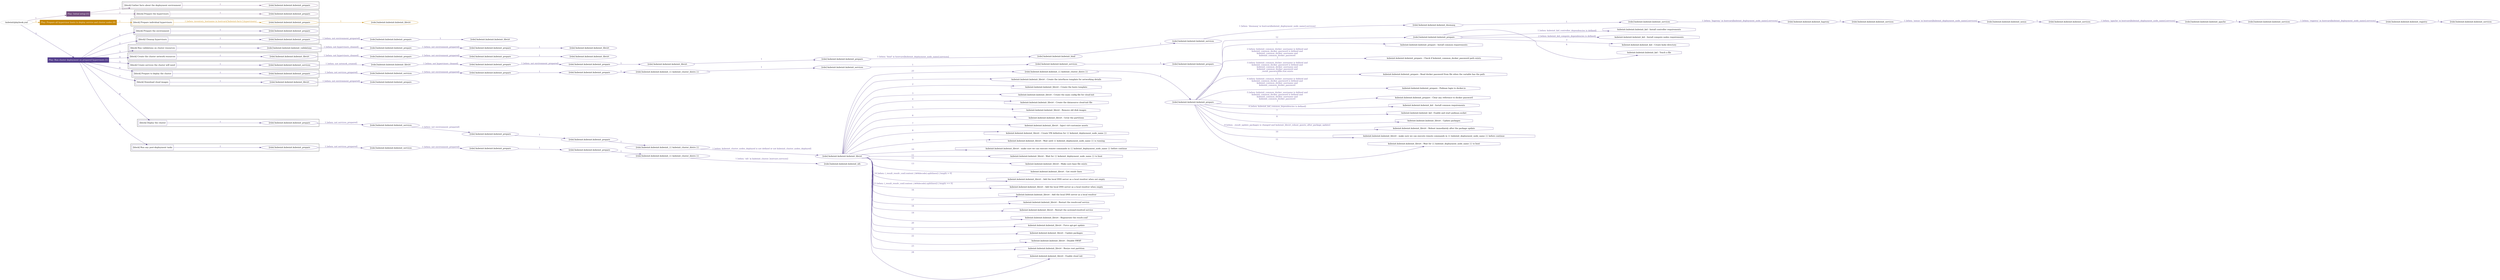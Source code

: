 digraph {
	graph [concentrate=true ordering=in rankdir=LR ratio=fill]
	edge [esep=5 sep=10]
	"kubeinit/playbook.yml" [id=root_node style=dotted]
	play_71cdfdc3 [label="Play: Initial setup (1)" color="#734e7e" fontcolor="#ffffff" id=play_71cdfdc3 shape=box style=filled tooltip=localhost]
	"kubeinit/playbook.yml" -> play_71cdfdc3 [label="1 " color="#734e7e" fontcolor="#734e7e" id=edge_f8f005c5 labeltooltip="1 " tooltip="1 "]
	subgraph "kubeinit.kubeinit.kubeinit_prepare" {
		role_d5f392bc [label="[role] kubeinit.kubeinit.kubeinit_prepare" color="#734e7e" id=role_d5f392bc tooltip="kubeinit.kubeinit.kubeinit_prepare"]
	}
	subgraph "kubeinit.kubeinit.kubeinit_prepare" {
		role_e64c94ac [label="[role] kubeinit.kubeinit.kubeinit_prepare" color="#734e7e" id=role_e64c94ac tooltip="kubeinit.kubeinit.kubeinit_prepare"]
	}
	subgraph "Play: Initial setup (1)" {
		play_71cdfdc3 -> block_9695915b [label=1 color="#734e7e" fontcolor="#734e7e" id=edge_93f8c0a6 labeltooltip=1 tooltip=1]
		subgraph cluster_block_9695915b {
			block_9695915b [label="[block] Gather facts about the deployment environment" color="#734e7e" id=block_9695915b labeltooltip="Gather facts about the deployment environment" shape=box tooltip="Gather facts about the deployment environment"]
			block_9695915b -> role_d5f392bc [label="1 " color="#734e7e" fontcolor="#734e7e" id=edge_75cf4a1c labeltooltip="1 " tooltip="1 "]
		}
		play_71cdfdc3 -> block_0c38592b [label=2 color="#734e7e" fontcolor="#734e7e" id=edge_eebbc243 labeltooltip=2 tooltip=2]
		subgraph cluster_block_0c38592b {
			block_0c38592b [label="[block] Prepare the hypervisors" color="#734e7e" id=block_0c38592b labeltooltip="Prepare the hypervisors" shape=box tooltip="Prepare the hypervisors"]
			block_0c38592b -> role_e64c94ac [label="1 " color="#734e7e" fontcolor="#734e7e" id=edge_05f955c6 labeltooltip="1 " tooltip="1 "]
		}
	}
	play_60f051b0 [label="Play: Prepare all hypervisor hosts to deploy service and cluster nodes (0)" color="#c68706" fontcolor="#ffffff" id=play_60f051b0 shape=box style=filled tooltip="Play: Prepare all hypervisor hosts to deploy service and cluster nodes (0)"]
	"kubeinit/playbook.yml" -> play_60f051b0 [label="2 " color="#c68706" fontcolor="#c68706" id=edge_5735ede7 labeltooltip="2 " tooltip="2 "]
	subgraph "kubeinit.kubeinit.kubeinit_libvirt" {
		role_37b212fc [label="[role] kubeinit.kubeinit.kubeinit_libvirt" color="#c68706" id=role_37b212fc tooltip="kubeinit.kubeinit.kubeinit_libvirt"]
	}
	subgraph "kubeinit.kubeinit.kubeinit_prepare" {
		role_757b58e3 [label="[role] kubeinit.kubeinit.kubeinit_prepare" color="#c68706" id=role_757b58e3 tooltip="kubeinit.kubeinit.kubeinit_prepare"]
		role_757b58e3 -> role_37b212fc [label="1 " color="#c68706" fontcolor="#c68706" id=edge_44aab2f8 labeltooltip="1 " tooltip="1 "]
	}
	subgraph "Play: Prepare all hypervisor hosts to deploy service and cluster nodes (0)" {
		play_60f051b0 -> block_63d1b8b0 [label=1 color="#c68706" fontcolor="#c68706" id=edge_b0f49f23 labeltooltip=1 tooltip=1]
		subgraph cluster_block_63d1b8b0 {
			block_63d1b8b0 [label="[block] Prepare individual hypervisors" color="#c68706" id=block_63d1b8b0 labeltooltip="Prepare individual hypervisors" shape=box tooltip="Prepare individual hypervisors"]
			block_63d1b8b0 -> role_757b58e3 [label="1 [when: inventory_hostname in hostvars['kubeinit-facts'].hypervisors]" color="#c68706" fontcolor="#c68706" id=edge_7565b34f labeltooltip="1 [when: inventory_hostname in hostvars['kubeinit-facts'].hypervisors]" tooltip="1 [when: inventory_hostname in hostvars['kubeinit-facts'].hypervisors]"]
		}
	}
	play_ba9e9118 [label="Play: Run cluster deployment on prepared hypervisors (1)" color="#543f8d" fontcolor="#ffffff" id=play_ba9e9118 shape=box style=filled tooltip=localhost]
	"kubeinit/playbook.yml" -> play_ba9e9118 [label="3 " color="#543f8d" fontcolor="#543f8d" id=edge_58ab6b1c labeltooltip="3 " tooltip="3 "]
	subgraph "kubeinit.kubeinit.kubeinit_prepare" {
		role_8592777b [label="[role] kubeinit.kubeinit.kubeinit_prepare" color="#543f8d" id=role_8592777b tooltip="kubeinit.kubeinit.kubeinit_prepare"]
	}
	subgraph "kubeinit.kubeinit.kubeinit_libvirt" {
		role_7bb964f3 [label="[role] kubeinit.kubeinit.kubeinit_libvirt" color="#543f8d" id=role_7bb964f3 tooltip="kubeinit.kubeinit.kubeinit_libvirt"]
	}
	subgraph "kubeinit.kubeinit.kubeinit_prepare" {
		role_c8f3aeec [label="[role] kubeinit.kubeinit.kubeinit_prepare" color="#543f8d" id=role_c8f3aeec tooltip="kubeinit.kubeinit.kubeinit_prepare"]
		role_c8f3aeec -> role_7bb964f3 [label="1 " color="#543f8d" fontcolor="#543f8d" id=edge_c248ec82 labeltooltip="1 " tooltip="1 "]
	}
	subgraph "kubeinit.kubeinit.kubeinit_prepare" {
		role_ab70136e [label="[role] kubeinit.kubeinit.kubeinit_prepare" color="#543f8d" id=role_ab70136e tooltip="kubeinit.kubeinit.kubeinit_prepare"]
		role_ab70136e -> role_c8f3aeec [label="1 [when: not environment_prepared]" color="#543f8d" fontcolor="#543f8d" id=edge_19f00333 labeltooltip="1 [when: not environment_prepared]" tooltip="1 [when: not environment_prepared]"]
	}
	subgraph "kubeinit.kubeinit.kubeinit_libvirt" {
		role_0cea0d63 [label="[role] kubeinit.kubeinit.kubeinit_libvirt" color="#543f8d" id=role_0cea0d63 tooltip="kubeinit.kubeinit.kubeinit_libvirt"]
	}
	subgraph "kubeinit.kubeinit.kubeinit_prepare" {
		role_c1a52052 [label="[role] kubeinit.kubeinit.kubeinit_prepare" color="#543f8d" id=role_c1a52052 tooltip="kubeinit.kubeinit.kubeinit_prepare"]
		role_c1a52052 -> role_0cea0d63 [label="1 " color="#543f8d" fontcolor="#543f8d" id=edge_35b9919c labeltooltip="1 " tooltip="1 "]
	}
	subgraph "kubeinit.kubeinit.kubeinit_prepare" {
		role_4b84975a [label="[role] kubeinit.kubeinit.kubeinit_prepare" color="#543f8d" id=role_4b84975a tooltip="kubeinit.kubeinit.kubeinit_prepare"]
		role_4b84975a -> role_c1a52052 [label="1 [when: not environment_prepared]" color="#543f8d" fontcolor="#543f8d" id=edge_d4e6dd6b labeltooltip="1 [when: not environment_prepared]" tooltip="1 [when: not environment_prepared]"]
	}
	subgraph "kubeinit.kubeinit.kubeinit_validations" {
		role_1bead2c5 [label="[role] kubeinit.kubeinit.kubeinit_validations" color="#543f8d" id=role_1bead2c5 tooltip="kubeinit.kubeinit.kubeinit_validations"]
		role_1bead2c5 -> role_4b84975a [label="1 [when: not hypervisors_cleaned]" color="#543f8d" fontcolor="#543f8d" id=edge_04cc8ecb labeltooltip="1 [when: not hypervisors_cleaned]" tooltip="1 [when: not hypervisors_cleaned]"]
	}
	subgraph "kubeinit.kubeinit.kubeinit_libvirt" {
		role_e63614a2 [label="[role] kubeinit.kubeinit.kubeinit_libvirt" color="#543f8d" id=role_e63614a2 tooltip="kubeinit.kubeinit.kubeinit_libvirt"]
	}
	subgraph "kubeinit.kubeinit.kubeinit_prepare" {
		role_a86f66bd [label="[role] kubeinit.kubeinit.kubeinit_prepare" color="#543f8d" id=role_a86f66bd tooltip="kubeinit.kubeinit.kubeinit_prepare"]
		role_a86f66bd -> role_e63614a2 [label="1 " color="#543f8d" fontcolor="#543f8d" id=edge_e569b091 labeltooltip="1 " tooltip="1 "]
	}
	subgraph "kubeinit.kubeinit.kubeinit_prepare" {
		role_f7df2f45 [label="[role] kubeinit.kubeinit.kubeinit_prepare" color="#543f8d" id=role_f7df2f45 tooltip="kubeinit.kubeinit.kubeinit_prepare"]
		role_f7df2f45 -> role_a86f66bd [label="1 [when: not environment_prepared]" color="#543f8d" fontcolor="#543f8d" id=edge_d33af90a labeltooltip="1 [when: not environment_prepared]" tooltip="1 [when: not environment_prepared]"]
	}
	subgraph "kubeinit.kubeinit.kubeinit_libvirt" {
		role_12af81a1 [label="[role] kubeinit.kubeinit.kubeinit_libvirt" color="#543f8d" id=role_12af81a1 tooltip="kubeinit.kubeinit.kubeinit_libvirt"]
		role_12af81a1 -> role_f7df2f45 [label="1 [when: not hypervisors_cleaned]" color="#543f8d" fontcolor="#543f8d" id=edge_3543a729 labeltooltip="1 [when: not hypervisors_cleaned]" tooltip="1 [when: not hypervisors_cleaned]"]
	}
	subgraph "kubeinit.kubeinit.kubeinit_services" {
		role_bc7eb871 [label="[role] kubeinit.kubeinit.kubeinit_services" color="#543f8d" id=role_bc7eb871 tooltip="kubeinit.kubeinit.kubeinit_services"]
	}
	subgraph "kubeinit.kubeinit.kubeinit_registry" {
		role_f14ba0a1 [label="[role] kubeinit.kubeinit.kubeinit_registry" color="#543f8d" id=role_f14ba0a1 tooltip="kubeinit.kubeinit.kubeinit_registry"]
		role_f14ba0a1 -> role_bc7eb871 [label="1 " color="#543f8d" fontcolor="#543f8d" id=edge_bac67c6c labeltooltip="1 " tooltip="1 "]
	}
	subgraph "kubeinit.kubeinit.kubeinit_services" {
		role_0228a6cf [label="[role] kubeinit.kubeinit.kubeinit_services" color="#543f8d" id=role_0228a6cf tooltip="kubeinit.kubeinit.kubeinit_services"]
		role_0228a6cf -> role_f14ba0a1 [label="1 [when: 'registry' in hostvars[kubeinit_deployment_node_name].services]" color="#543f8d" fontcolor="#543f8d" id=edge_f51b2526 labeltooltip="1 [when: 'registry' in hostvars[kubeinit_deployment_node_name].services]" tooltip="1 [when: 'registry' in hostvars[kubeinit_deployment_node_name].services]"]
	}
	subgraph "kubeinit.kubeinit.kubeinit_apache" {
		role_b3437324 [label="[role] kubeinit.kubeinit.kubeinit_apache" color="#543f8d" id=role_b3437324 tooltip="kubeinit.kubeinit.kubeinit_apache"]
		role_b3437324 -> role_0228a6cf [label="1 " color="#543f8d" fontcolor="#543f8d" id=edge_cb928ce0 labeltooltip="1 " tooltip="1 "]
	}
	subgraph "kubeinit.kubeinit.kubeinit_services" {
		role_865bd264 [label="[role] kubeinit.kubeinit.kubeinit_services" color="#543f8d" id=role_865bd264 tooltip="kubeinit.kubeinit.kubeinit_services"]
		role_865bd264 -> role_b3437324 [label="1 [when: 'apache' in hostvars[kubeinit_deployment_node_name].services]" color="#543f8d" fontcolor="#543f8d" id=edge_800a5637 labeltooltip="1 [when: 'apache' in hostvars[kubeinit_deployment_node_name].services]" tooltip="1 [when: 'apache' in hostvars[kubeinit_deployment_node_name].services]"]
	}
	subgraph "kubeinit.kubeinit.kubeinit_nexus" {
		role_7da228ed [label="[role] kubeinit.kubeinit.kubeinit_nexus" color="#543f8d" id=role_7da228ed tooltip="kubeinit.kubeinit.kubeinit_nexus"]
		role_7da228ed -> role_865bd264 [label="1 " color="#543f8d" fontcolor="#543f8d" id=edge_0fe20fe3 labeltooltip="1 " tooltip="1 "]
	}
	subgraph "kubeinit.kubeinit.kubeinit_services" {
		role_aa345935 [label="[role] kubeinit.kubeinit.kubeinit_services" color="#543f8d" id=role_aa345935 tooltip="kubeinit.kubeinit.kubeinit_services"]
		role_aa345935 -> role_7da228ed [label="1 [when: 'nexus' in hostvars[kubeinit_deployment_node_name].services]" color="#543f8d" fontcolor="#543f8d" id=edge_869b743a labeltooltip="1 [when: 'nexus' in hostvars[kubeinit_deployment_node_name].services]" tooltip="1 [when: 'nexus' in hostvars[kubeinit_deployment_node_name].services]"]
	}
	subgraph "kubeinit.kubeinit.kubeinit_haproxy" {
		role_a1eb4075 [label="[role] kubeinit.kubeinit.kubeinit_haproxy" color="#543f8d" id=role_a1eb4075 tooltip="kubeinit.kubeinit.kubeinit_haproxy"]
		role_a1eb4075 -> role_aa345935 [label="1 " color="#543f8d" fontcolor="#543f8d" id=edge_0c74d594 labeltooltip="1 " tooltip="1 "]
	}
	subgraph "kubeinit.kubeinit.kubeinit_services" {
		role_55fa6e0d [label="[role] kubeinit.kubeinit.kubeinit_services" color="#543f8d" id=role_55fa6e0d tooltip="kubeinit.kubeinit.kubeinit_services"]
		role_55fa6e0d -> role_a1eb4075 [label="1 [when: 'haproxy' in hostvars[kubeinit_deployment_node_name].services]" color="#543f8d" fontcolor="#543f8d" id=edge_8a213c18 labeltooltip="1 [when: 'haproxy' in hostvars[kubeinit_deployment_node_name].services]" tooltip="1 [when: 'haproxy' in hostvars[kubeinit_deployment_node_name].services]"]
	}
	subgraph "kubeinit.kubeinit.kubeinit_dnsmasq" {
		role_067e0996 [label="[role] kubeinit.kubeinit.kubeinit_dnsmasq" color="#543f8d" id=role_067e0996 tooltip="kubeinit.kubeinit.kubeinit_dnsmasq"]
		role_067e0996 -> role_55fa6e0d [label="1 " color="#543f8d" fontcolor="#543f8d" id=edge_dd5de9f3 labeltooltip="1 " tooltip="1 "]
	}
	subgraph "kubeinit.kubeinit.kubeinit_services" {
		role_68fa33e6 [label="[role] kubeinit.kubeinit.kubeinit_services" color="#543f8d" id=role_68fa33e6 tooltip="kubeinit.kubeinit.kubeinit_services"]
		role_68fa33e6 -> role_067e0996 [label="1 [when: 'dnsmasq' in hostvars[kubeinit_deployment_node_name].services]" color="#543f8d" fontcolor="#543f8d" id=edge_25bd16be labeltooltip="1 [when: 'dnsmasq' in hostvars[kubeinit_deployment_node_name].services]" tooltip="1 [when: 'dnsmasq' in hostvars[kubeinit_deployment_node_name].services]"]
	}
	subgraph "kubeinit.kubeinit.kubeinit_bind" {
		role_0b7a59e9 [label="[role] kubeinit.kubeinit.kubeinit_bind" color="#543f8d" id=role_0b7a59e9 tooltip="kubeinit.kubeinit.kubeinit_bind"]
		role_0b7a59e9 -> role_68fa33e6 [label="1 " color="#543f8d" fontcolor="#543f8d" id=edge_411c3d4f labeltooltip="1 " tooltip="1 "]
	}
	subgraph "kubeinit.kubeinit.kubeinit_prepare" {
		role_404ed049 [label="[role] kubeinit.kubeinit.kubeinit_prepare" color="#543f8d" id=role_404ed049 tooltip="kubeinit.kubeinit.kubeinit_prepare"]
		role_404ed049 -> role_0b7a59e9 [label="1 [when: 'bind' in hostvars[kubeinit_deployment_node_name].services]" color="#543f8d" fontcolor="#543f8d" id=edge_09f90b14 labeltooltip="1 [when: 'bind' in hostvars[kubeinit_deployment_node_name].services]" tooltip="1 [when: 'bind' in hostvars[kubeinit_deployment_node_name].services]"]
	}
	subgraph "kubeinit.kubeinit.kubeinit_libvirt" {
		role_069a0a08 [label="[role] kubeinit.kubeinit.kubeinit_libvirt" color="#543f8d" id=role_069a0a08 tooltip="kubeinit.kubeinit.kubeinit_libvirt"]
		role_069a0a08 -> role_404ed049 [label="1 " color="#543f8d" fontcolor="#543f8d" id=edge_f59dc3ce labeltooltip="1 " tooltip="1 "]
	}
	subgraph "kubeinit.kubeinit.kubeinit_prepare" {
		role_34f173c9 [label="[role] kubeinit.kubeinit.kubeinit_prepare" color="#543f8d" id=role_34f173c9 tooltip="kubeinit.kubeinit.kubeinit_prepare"]
		role_34f173c9 -> role_069a0a08 [label="1 " color="#543f8d" fontcolor="#543f8d" id=edge_d5ee330c labeltooltip="1 " tooltip="1 "]
	}
	subgraph "kubeinit.kubeinit.kubeinit_prepare" {
		role_965705b9 [label="[role] kubeinit.kubeinit.kubeinit_prepare" color="#543f8d" id=role_965705b9 tooltip="kubeinit.kubeinit.kubeinit_prepare"]
		role_965705b9 -> role_34f173c9 [label="1 [when: not environment_prepared]" color="#543f8d" fontcolor="#543f8d" id=edge_9e44ca0e labeltooltip="1 [when: not environment_prepared]" tooltip="1 [when: not environment_prepared]"]
	}
	subgraph "kubeinit.kubeinit.kubeinit_libvirt" {
		role_c2007562 [label="[role] kubeinit.kubeinit.kubeinit_libvirt" color="#543f8d" id=role_c2007562 tooltip="kubeinit.kubeinit.kubeinit_libvirt"]
		role_c2007562 -> role_965705b9 [label="1 [when: not hypervisors_cleaned]" color="#543f8d" fontcolor="#543f8d" id=edge_992740de labeltooltip="1 [when: not hypervisors_cleaned]" tooltip="1 [when: not hypervisors_cleaned]"]
	}
	subgraph "kubeinit.kubeinit.kubeinit_services" {
		role_eb63d2c0 [label="[role] kubeinit.kubeinit.kubeinit_services" color="#543f8d" id=role_eb63d2c0 tooltip="kubeinit.kubeinit.kubeinit_services"]
		role_eb63d2c0 -> role_c2007562 [label="1 [when: not network_created]" color="#543f8d" fontcolor="#543f8d" id=edge_6a2c3a99 labeltooltip="1 [when: not network_created]" tooltip="1 [when: not network_created]"]
	}
	subgraph "kubeinit.kubeinit.kubeinit_prepare" {
		role_bf739767 [label="[role] kubeinit.kubeinit.kubeinit_prepare" color="#543f8d" id=role_bf739767 tooltip="kubeinit.kubeinit.kubeinit_prepare"]
	}
	subgraph "kubeinit.kubeinit.kubeinit_services" {
		role_da828135 [label="[role] kubeinit.kubeinit.kubeinit_services" color="#543f8d" id=role_da828135 tooltip="kubeinit.kubeinit.kubeinit_services"]
		role_da828135 -> role_bf739767 [label="1 " color="#543f8d" fontcolor="#543f8d" id=edge_d0dd4df2 labeltooltip="1 " tooltip="1 "]
	}
	subgraph "kubeinit.kubeinit.kubeinit_services" {
		role_3718eaec [label="[role] kubeinit.kubeinit.kubeinit_services" color="#543f8d" id=role_3718eaec tooltip="kubeinit.kubeinit.kubeinit_services"]
		role_3718eaec -> role_da828135 [label="1 " color="#543f8d" fontcolor="#543f8d" id=edge_058c4ab1 labeltooltip="1 " tooltip="1 "]
	}
	subgraph "kubeinit.kubeinit.kubeinit_{{ kubeinit_cluster_distro }}" {
		role_19539197 [label="[role] kubeinit.kubeinit.kubeinit_{{ kubeinit_cluster_distro }}" color="#543f8d" id=role_19539197 tooltip="kubeinit.kubeinit.kubeinit_{{ kubeinit_cluster_distro }}"]
		role_19539197 -> role_3718eaec [label="1 " color="#543f8d" fontcolor="#543f8d" id=edge_5a431987 labeltooltip="1 " tooltip="1 "]
	}
	subgraph "kubeinit.kubeinit.kubeinit_prepare" {
		role_cebd3f4e [label="[role] kubeinit.kubeinit.kubeinit_prepare" color="#543f8d" id=role_cebd3f4e tooltip="kubeinit.kubeinit.kubeinit_prepare"]
		role_cebd3f4e -> role_19539197 [label="1 " color="#543f8d" fontcolor="#543f8d" id=edge_d59d6a53 labeltooltip="1 " tooltip="1 "]
	}
	subgraph "kubeinit.kubeinit.kubeinit_prepare" {
		role_6e8f194f [label="[role] kubeinit.kubeinit.kubeinit_prepare" color="#543f8d" id=role_6e8f194f tooltip="kubeinit.kubeinit.kubeinit_prepare"]
		role_6e8f194f -> role_cebd3f4e [label="1 " color="#543f8d" fontcolor="#543f8d" id=edge_d504fccb labeltooltip="1 " tooltip="1 "]
	}
	subgraph "kubeinit.kubeinit.kubeinit_services" {
		role_7517c6d7 [label="[role] kubeinit.kubeinit.kubeinit_services" color="#543f8d" id=role_7517c6d7 tooltip="kubeinit.kubeinit.kubeinit_services"]
		role_7517c6d7 -> role_6e8f194f [label="1 [when: not environment_prepared]" color="#543f8d" fontcolor="#543f8d" id=edge_71417524 labeltooltip="1 [when: not environment_prepared]" tooltip="1 [when: not environment_prepared]"]
	}
	subgraph "kubeinit.kubeinit.kubeinit_prepare" {
		role_25ad5f8e [label="[role] kubeinit.kubeinit.kubeinit_prepare" color="#543f8d" id=role_25ad5f8e tooltip="kubeinit.kubeinit.kubeinit_prepare"]
		role_25ad5f8e -> role_7517c6d7 [label="1 [when: not services_prepared]" color="#543f8d" fontcolor="#543f8d" id=edge_20d9f854 labeltooltip="1 [when: not services_prepared]" tooltip="1 [when: not services_prepared]"]
	}
	subgraph "kubeinit.kubeinit.kubeinit_prepare" {
		role_6acba035 [label="[role] kubeinit.kubeinit.kubeinit_prepare" color="#543f8d" id=role_6acba035 tooltip="kubeinit.kubeinit.kubeinit_prepare"]
	}
	subgraph "kubeinit.kubeinit.kubeinit_libvirt" {
		role_f0175d9e [label="[role] kubeinit.kubeinit.kubeinit_libvirt" color="#543f8d" id=role_f0175d9e tooltip="kubeinit.kubeinit.kubeinit_libvirt"]
		role_f0175d9e -> role_6acba035 [label="1 [when: not environment_prepared]" color="#543f8d" fontcolor="#543f8d" id=edge_556f32fc labeltooltip="1 [when: not environment_prepared]" tooltip="1 [when: not environment_prepared]"]
	}
	subgraph "kubeinit.kubeinit.kubeinit_prepare" {
		role_deef16f6 [label="[role] kubeinit.kubeinit.kubeinit_prepare" color="#543f8d" id=role_deef16f6 tooltip="kubeinit.kubeinit.kubeinit_prepare"]
		task_40e02718 [label="kubeinit.kubeinit.kubeinit_kid : Install controller requirements" color="#543f8d" id=task_40e02718 shape=octagon tooltip="kubeinit.kubeinit.kubeinit_kid : Install controller requirements"]
		role_deef16f6 -> task_40e02718 [label="1 [when: kubeinit_kid_controller_dependencies is defined]" color="#543f8d" fontcolor="#543f8d" id=edge_e06d5a7d labeltooltip="1 [when: kubeinit_kid_controller_dependencies is defined]" tooltip="1 [when: kubeinit_kid_controller_dependencies is defined]"]
		task_c94675f6 [label="kubeinit.kubeinit.kubeinit_kid : Install compute nodes requirements" color="#543f8d" id=task_c94675f6 shape=octagon tooltip="kubeinit.kubeinit.kubeinit_kid : Install compute nodes requirements"]
		role_deef16f6 -> task_c94675f6 [label="2 [when: kubeinit_kid_compute_dependencies is defined]" color="#543f8d" fontcolor="#543f8d" id=edge_96cdbbad labeltooltip="2 [when: kubeinit_kid_compute_dependencies is defined]" tooltip="2 [when: kubeinit_kid_compute_dependencies is defined]"]
		task_36f0b038 [label="kubeinit.kubeinit.kubeinit_kid : Create kube directory" color="#543f8d" id=task_36f0b038 shape=octagon tooltip="kubeinit.kubeinit.kubeinit_kid : Create kube directory"]
		role_deef16f6 -> task_36f0b038 [label="3 " color="#543f8d" fontcolor="#543f8d" id=edge_654b9a02 labeltooltip="3 " tooltip="3 "]
		task_db0a8e5f [label="kubeinit.kubeinit.kubeinit_kid : Touch a file" color="#543f8d" id=task_db0a8e5f shape=octagon tooltip="kubeinit.kubeinit.kubeinit_kid : Touch a file"]
		role_deef16f6 -> task_db0a8e5f [label="4 " color="#543f8d" fontcolor="#543f8d" id=edge_67e2da3f labeltooltip="4 " tooltip="4 "]
	}
	subgraph "kubeinit.kubeinit.kubeinit_prepare" {
		role_6e2743ea [label="[role] kubeinit.kubeinit.kubeinit_prepare" color="#543f8d" id=role_6e2743ea tooltip="kubeinit.kubeinit.kubeinit_prepare"]
		task_c3e7958a [label="kubeinit.kubeinit.kubeinit_prepare : Install common requirements" color="#543f8d" id=task_c3e7958a shape=octagon tooltip="kubeinit.kubeinit.kubeinit_prepare : Install common requirements"]
		role_6e2743ea -> task_c3e7958a [label="1 " color="#543f8d" fontcolor="#543f8d" id=edge_2241bf60 labeltooltip="1 " tooltip="1 "]
		task_534899aa [label="kubeinit.kubeinit.kubeinit_prepare : Check if kubeinit_common_docker_password path exists" color="#543f8d" id=task_534899aa shape=octagon tooltip="kubeinit.kubeinit.kubeinit_prepare : Check if kubeinit_common_docker_password path exists"]
		role_6e2743ea -> task_534899aa [label="2 [when: kubeinit_common_docker_username is defined and
kubeinit_common_docker_password is defined and
kubeinit_common_docker_username and
kubeinit_common_docker_password
]" color="#543f8d" fontcolor="#543f8d" id=edge_5faba735 labeltooltip="2 [when: kubeinit_common_docker_username is defined and
kubeinit_common_docker_password is defined and
kubeinit_common_docker_username and
kubeinit_common_docker_password
]" tooltip="2 [when: kubeinit_common_docker_username is defined and
kubeinit_common_docker_password is defined and
kubeinit_common_docker_username and
kubeinit_common_docker_password
]"]
		task_fe546363 [label="kubeinit.kubeinit.kubeinit_prepare : Read docker password from file when the variable has the path" color="#543f8d" id=task_fe546363 shape=octagon tooltip="kubeinit.kubeinit.kubeinit_prepare : Read docker password from file when the variable has the path"]
		role_6e2743ea -> task_fe546363 [label="3 [when: kubeinit_common_docker_username is defined and
kubeinit_common_docker_password is defined and
kubeinit_common_docker_username and
kubeinit_common_docker_password and
_result_passwordfile.stat.exists
]" color="#543f8d" fontcolor="#543f8d" id=edge_918a5c7b labeltooltip="3 [when: kubeinit_common_docker_username is defined and
kubeinit_common_docker_password is defined and
kubeinit_common_docker_username and
kubeinit_common_docker_password and
_result_passwordfile.stat.exists
]" tooltip="3 [when: kubeinit_common_docker_username is defined and
kubeinit_common_docker_password is defined and
kubeinit_common_docker_username and
kubeinit_common_docker_password and
_result_passwordfile.stat.exists
]"]
		task_c46a79fd [label="kubeinit.kubeinit.kubeinit_prepare : Podman login to docker.io" color="#543f8d" id=task_c46a79fd shape=octagon tooltip="kubeinit.kubeinit.kubeinit_prepare : Podman login to docker.io"]
		role_6e2743ea -> task_c46a79fd [label="4 [when: kubeinit_common_docker_username is defined and
kubeinit_common_docker_password is defined and
kubeinit_common_docker_username and
kubeinit_common_docker_password
]" color="#543f8d" fontcolor="#543f8d" id=edge_46dc1667 labeltooltip="4 [when: kubeinit_common_docker_username is defined and
kubeinit_common_docker_password is defined and
kubeinit_common_docker_username and
kubeinit_common_docker_password
]" tooltip="4 [when: kubeinit_common_docker_username is defined and
kubeinit_common_docker_password is defined and
kubeinit_common_docker_username and
kubeinit_common_docker_password
]"]
		task_dedb4ff2 [label="kubeinit.kubeinit.kubeinit_prepare : Clear any reference to docker password" color="#543f8d" id=task_dedb4ff2 shape=octagon tooltip="kubeinit.kubeinit.kubeinit_prepare : Clear any reference to docker password"]
		role_6e2743ea -> task_dedb4ff2 [label="5 [when: kubeinit_common_docker_username is defined and
kubeinit_common_docker_password is defined and
kubeinit_common_docker_username and
kubeinit_common_docker_password
]" color="#543f8d" fontcolor="#543f8d" id=edge_2679c27b labeltooltip="5 [when: kubeinit_common_docker_username is defined and
kubeinit_common_docker_password is defined and
kubeinit_common_docker_username and
kubeinit_common_docker_password
]" tooltip="5 [when: kubeinit_common_docker_username is defined and
kubeinit_common_docker_password is defined and
kubeinit_common_docker_username and
kubeinit_common_docker_password
]"]
		task_16634f64 [label="kubeinit.kubeinit.kubeinit_kid : Install common requirements" color="#543f8d" id=task_16634f64 shape=octagon tooltip="kubeinit.kubeinit.kubeinit_kid : Install common requirements"]
		role_6e2743ea -> task_16634f64 [label="6 [when: kubeinit_kid_common_dependencies is defined]" color="#543f8d" fontcolor="#543f8d" id=edge_e8bb4b42 labeltooltip="6 [when: kubeinit_kid_common_dependencies is defined]" tooltip="6 [when: kubeinit_kid_common_dependencies is defined]"]
		task_49bdd30b [label="kubeinit.kubeinit.kubeinit_kid : Enable and start podman.socket" color="#543f8d" id=task_49bdd30b shape=octagon tooltip="kubeinit.kubeinit.kubeinit_kid : Enable and start podman.socket"]
		role_6e2743ea -> task_49bdd30b [label="7 " color="#543f8d" fontcolor="#543f8d" id=edge_8df5f237 labeltooltip="7 " tooltip="7 "]
		task_9587f9b2 [label="kubeinit.kubeinit.kubeinit_libvirt : Update packages" color="#543f8d" id=task_9587f9b2 shape=octagon tooltip="kubeinit.kubeinit.kubeinit_libvirt : Update packages"]
		role_6e2743ea -> task_9587f9b2 [label="8 " color="#543f8d" fontcolor="#543f8d" id=edge_ee75e93d labeltooltip="8 " tooltip="8 "]
		task_ee7c5d43 [label="kubeinit.kubeinit.kubeinit_libvirt : Reboot immediately after the package update" color="#543f8d" id=task_ee7c5d43 shape=octagon tooltip="kubeinit.kubeinit.kubeinit_libvirt : Reboot immediately after the package update"]
		role_6e2743ea -> task_ee7c5d43 [label="9 [when: _result_update_packages is changed and kubeinit_libvirt_reboot_guests_after_package_update]" color="#543f8d" fontcolor="#543f8d" id=edge_4a6a3476 labeltooltip="9 [when: _result_update_packages is changed and kubeinit_libvirt_reboot_guests_after_package_update]" tooltip="9 [when: _result_update_packages is changed and kubeinit_libvirt_reboot_guests_after_package_update]"]
		task_d61baf1b [label="kubeinit.kubeinit.kubeinit_libvirt : make sure we can execute remote commands in {{ kubeinit_deployment_node_name }} before continue" color="#543f8d" id=task_d61baf1b shape=octagon tooltip="kubeinit.kubeinit.kubeinit_libvirt : make sure we can execute remote commands in {{ kubeinit_deployment_node_name }} before continue"]
		role_6e2743ea -> task_d61baf1b [label="10 " color="#543f8d" fontcolor="#543f8d" id=edge_b0ee22b4 labeltooltip="10 " tooltip="10 "]
		task_07b12484 [label="kubeinit.kubeinit.kubeinit_libvirt : Wait for {{ kubeinit_deployment_node_name }} to boot" color="#543f8d" id=task_07b12484 shape=octagon tooltip="kubeinit.kubeinit.kubeinit_libvirt : Wait for {{ kubeinit_deployment_node_name }} to boot"]
		role_6e2743ea -> task_07b12484 [label="11 " color="#543f8d" fontcolor="#543f8d" id=edge_599f7705 labeltooltip="11 " tooltip="11 "]
		role_6e2743ea -> role_deef16f6 [label="12 " color="#543f8d" fontcolor="#543f8d" id=edge_4209b198 labeltooltip="12 " tooltip="12 "]
	}
	subgraph "kubeinit.kubeinit.kubeinit_{{ kubeinit_cluster_distro }}" {
		role_f2ca9224 [label="[role] kubeinit.kubeinit.kubeinit_{{ kubeinit_cluster_distro }}" color="#543f8d" id=role_f2ca9224 tooltip="kubeinit.kubeinit.kubeinit_{{ kubeinit_cluster_distro }}"]
		role_f2ca9224 -> role_6e2743ea [label="1 " color="#543f8d" fontcolor="#543f8d" id=edge_e50f3fec labeltooltip="1 " tooltip="1 "]
	}
	subgraph "kubeinit.kubeinit.kubeinit_libvirt" {
		role_fa656f68 [label="[role] kubeinit.kubeinit.kubeinit_libvirt" color="#543f8d" id=role_fa656f68 tooltip="kubeinit.kubeinit.kubeinit_libvirt"]
		task_131e8037 [label="kubeinit.kubeinit.kubeinit_libvirt : Create the interfaces template for networking details" color="#543f8d" id=task_131e8037 shape=octagon tooltip="kubeinit.kubeinit.kubeinit_libvirt : Create the interfaces template for networking details"]
		role_fa656f68 -> task_131e8037 [label="1 " color="#543f8d" fontcolor="#543f8d" id=edge_b2010b74 labeltooltip="1 " tooltip="1 "]
		task_a02685f5 [label="kubeinit.kubeinit.kubeinit_libvirt : Create the hosts template" color="#543f8d" id=task_a02685f5 shape=octagon tooltip="kubeinit.kubeinit.kubeinit_libvirt : Create the hosts template"]
		role_fa656f68 -> task_a02685f5 [label="2 " color="#543f8d" fontcolor="#543f8d" id=edge_e334151c labeltooltip="2 " tooltip="2 "]
		task_5dc3d792 [label="kubeinit.kubeinit.kubeinit_libvirt : Create the main config file for cloud-init" color="#543f8d" id=task_5dc3d792 shape=octagon tooltip="kubeinit.kubeinit.kubeinit_libvirt : Create the main config file for cloud-init"]
		role_fa656f68 -> task_5dc3d792 [label="3 " color="#543f8d" fontcolor="#543f8d" id=edge_a5e7d0f0 labeltooltip="3 " tooltip="3 "]
		task_7d170b37 [label="kubeinit.kubeinit.kubeinit_libvirt : Create the datasource cloud-init file" color="#543f8d" id=task_7d170b37 shape=octagon tooltip="kubeinit.kubeinit.kubeinit_libvirt : Create the datasource cloud-init file"]
		role_fa656f68 -> task_7d170b37 [label="4 " color="#543f8d" fontcolor="#543f8d" id=edge_8e1eecbc labeltooltip="4 " tooltip="4 "]
		task_20b9e299 [label="kubeinit.kubeinit.kubeinit_libvirt : Remove old disk images" color="#543f8d" id=task_20b9e299 shape=octagon tooltip="kubeinit.kubeinit.kubeinit_libvirt : Remove old disk images"]
		role_fa656f68 -> task_20b9e299 [label="5 " color="#543f8d" fontcolor="#543f8d" id=edge_c447b46f labeltooltip="5 " tooltip="5 "]
		task_cd8ad86f [label="kubeinit.kubeinit.kubeinit_libvirt : Grow the partitions" color="#543f8d" id=task_cd8ad86f shape=octagon tooltip="kubeinit.kubeinit.kubeinit_libvirt : Grow the partitions"]
		role_fa656f68 -> task_cd8ad86f [label="6 " color="#543f8d" fontcolor="#543f8d" id=edge_addd2094 labeltooltip="6 " tooltip="6 "]
		task_f52c7cb3 [label="kubeinit.kubeinit.kubeinit_libvirt : Inject virt-customize assets" color="#543f8d" id=task_f52c7cb3 shape=octagon tooltip="kubeinit.kubeinit.kubeinit_libvirt : Inject virt-customize assets"]
		role_fa656f68 -> task_f52c7cb3 [label="7 " color="#543f8d" fontcolor="#543f8d" id=edge_bd80560f labeltooltip="7 " tooltip="7 "]
		task_d0dbe766 [label="kubeinit.kubeinit.kubeinit_libvirt : Create VM definition for {{ kubeinit_deployment_node_name }}" color="#543f8d" id=task_d0dbe766 shape=octagon tooltip="kubeinit.kubeinit.kubeinit_libvirt : Create VM definition for {{ kubeinit_deployment_node_name }}"]
		role_fa656f68 -> task_d0dbe766 [label="8 " color="#543f8d" fontcolor="#543f8d" id=edge_81c1572e labeltooltip="8 " tooltip="8 "]
		task_cb08e5bb [label="kubeinit.kubeinit.kubeinit_libvirt : Wait until {{ kubeinit_deployment_node_name }} is running" color="#543f8d" id=task_cb08e5bb shape=octagon tooltip="kubeinit.kubeinit.kubeinit_libvirt : Wait until {{ kubeinit_deployment_node_name }} is running"]
		role_fa656f68 -> task_cb08e5bb [label="9 " color="#543f8d" fontcolor="#543f8d" id=edge_5c730cfe labeltooltip="9 " tooltip="9 "]
		task_31c9ab4e [label="kubeinit.kubeinit.kubeinit_libvirt : make sure we can execute remote commands in {{ kubeinit_deployment_node_name }} before continue" color="#543f8d" id=task_31c9ab4e shape=octagon tooltip="kubeinit.kubeinit.kubeinit_libvirt : make sure we can execute remote commands in {{ kubeinit_deployment_node_name }} before continue"]
		role_fa656f68 -> task_31c9ab4e [label="10 " color="#543f8d" fontcolor="#543f8d" id=edge_3d625c79 labeltooltip="10 " tooltip="10 "]
		task_5e72f627 [label="kubeinit.kubeinit.kubeinit_libvirt : Wait for {{ kubeinit_deployment_node_name }} to boot" color="#543f8d" id=task_5e72f627 shape=octagon tooltip="kubeinit.kubeinit.kubeinit_libvirt : Wait for {{ kubeinit_deployment_node_name }} to boot"]
		role_fa656f68 -> task_5e72f627 [label="11 " color="#543f8d" fontcolor="#543f8d" id=edge_e06c14f2 labeltooltip="11 " tooltip="11 "]
		task_b85272a7 [label="kubeinit.kubeinit.kubeinit_libvirt : Make sure base file exists" color="#543f8d" id=task_b85272a7 shape=octagon tooltip="kubeinit.kubeinit.kubeinit_libvirt : Make sure base file exists"]
		role_fa656f68 -> task_b85272a7 [label="12 " color="#543f8d" fontcolor="#543f8d" id=edge_58214298 labeltooltip="12 " tooltip="12 "]
		task_20d92800 [label="kubeinit.kubeinit.kubeinit_libvirt : Get resolv lines" color="#543f8d" id=task_20d92800 shape=octagon tooltip="kubeinit.kubeinit.kubeinit_libvirt : Get resolv lines"]
		role_fa656f68 -> task_20d92800 [label="13 " color="#543f8d" fontcolor="#543f8d" id=edge_543cd860 labeltooltip="13 " tooltip="13 "]
		task_ad6d1ed7 [label="kubeinit.kubeinit.kubeinit_libvirt : Add the local DNS server as a local resolver when not empty" color="#543f8d" id=task_ad6d1ed7 shape=octagon tooltip="kubeinit.kubeinit.kubeinit_libvirt : Add the local DNS server as a local resolver when not empty"]
		role_fa656f68 -> task_ad6d1ed7 [label="14 [when: (_result_resolv_conf.content | b64decode).splitlines() | length > 0]" color="#543f8d" fontcolor="#543f8d" id=edge_08dafe08 labeltooltip="14 [when: (_result_resolv_conf.content | b64decode).splitlines() | length > 0]" tooltip="14 [when: (_result_resolv_conf.content | b64decode).splitlines() | length > 0]"]
		task_eea7c598 [label="kubeinit.kubeinit.kubeinit_libvirt : Add the local DNS server as a local resolver when empty" color="#543f8d" id=task_eea7c598 shape=octagon tooltip="kubeinit.kubeinit.kubeinit_libvirt : Add the local DNS server as a local resolver when empty"]
		role_fa656f68 -> task_eea7c598 [label="15 [when: (_result_resolv_conf.content | b64decode).splitlines() | length == 0]" color="#543f8d" fontcolor="#543f8d" id=edge_4846cadb labeltooltip="15 [when: (_result_resolv_conf.content | b64decode).splitlines() | length == 0]" tooltip="15 [when: (_result_resolv_conf.content | b64decode).splitlines() | length == 0]"]
		task_beb4dc16 [label="kubeinit.kubeinit.kubeinit_libvirt : Add the local DNS server as a local resolver" color="#543f8d" id=task_beb4dc16 shape=octagon tooltip="kubeinit.kubeinit.kubeinit_libvirt : Add the local DNS server as a local resolver"]
		role_fa656f68 -> task_beb4dc16 [label="16 " color="#543f8d" fontcolor="#543f8d" id=edge_f5780a4f labeltooltip="16 " tooltip="16 "]
		task_22b9208e [label="kubeinit.kubeinit.kubeinit_libvirt : Restart the resolvconf service" color="#543f8d" id=task_22b9208e shape=octagon tooltip="kubeinit.kubeinit.kubeinit_libvirt : Restart the resolvconf service"]
		role_fa656f68 -> task_22b9208e [label="17 " color="#543f8d" fontcolor="#543f8d" id=edge_19843a3e labeltooltip="17 " tooltip="17 "]
		task_c680e26e [label="kubeinit.kubeinit.kubeinit_libvirt : Restart the systemd-resolved service" color="#543f8d" id=task_c680e26e shape=octagon tooltip="kubeinit.kubeinit.kubeinit_libvirt : Restart the systemd-resolved service"]
		role_fa656f68 -> task_c680e26e [label="18 " color="#543f8d" fontcolor="#543f8d" id=edge_6bc50d44 labeltooltip="18 " tooltip="18 "]
		task_b969c2db [label="kubeinit.kubeinit.kubeinit_libvirt : Regenerate the resolv.conf" color="#543f8d" id=task_b969c2db shape=octagon tooltip="kubeinit.kubeinit.kubeinit_libvirt : Regenerate the resolv.conf"]
		role_fa656f68 -> task_b969c2db [label="19 " color="#543f8d" fontcolor="#543f8d" id=edge_4906f3f6 labeltooltip="19 " tooltip="19 "]
		task_c3c74eb5 [label="kubeinit.kubeinit.kubeinit_libvirt : Force apt-get update" color="#543f8d" id=task_c3c74eb5 shape=octagon tooltip="kubeinit.kubeinit.kubeinit_libvirt : Force apt-get update"]
		role_fa656f68 -> task_c3c74eb5 [label="20 " color="#543f8d" fontcolor="#543f8d" id=edge_58809e04 labeltooltip="20 " tooltip="20 "]
		task_3cfa8d7a [label="kubeinit.kubeinit.kubeinit_libvirt : Update packages" color="#543f8d" id=task_3cfa8d7a shape=octagon tooltip="kubeinit.kubeinit.kubeinit_libvirt : Update packages"]
		role_fa656f68 -> task_3cfa8d7a [label="21 " color="#543f8d" fontcolor="#543f8d" id=edge_43a75d74 labeltooltip="21 " tooltip="21 "]
		task_13f1e118 [label="kubeinit.kubeinit.kubeinit_libvirt : Disable SWAP" color="#543f8d" id=task_13f1e118 shape=octagon tooltip="kubeinit.kubeinit.kubeinit_libvirt : Disable SWAP"]
		role_fa656f68 -> task_13f1e118 [label="22 " color="#543f8d" fontcolor="#543f8d" id=edge_7a381681 labeltooltip="22 " tooltip="22 "]
		task_b3878ce8 [label="kubeinit.kubeinit.kubeinit_libvirt : Resize root partition" color="#543f8d" id=task_b3878ce8 shape=octagon tooltip="kubeinit.kubeinit.kubeinit_libvirt : Resize root partition"]
		role_fa656f68 -> task_b3878ce8 [label="23 " color="#543f8d" fontcolor="#543f8d" id=edge_b32d49c5 labeltooltip="23 " tooltip="23 "]
		task_1fee1552 [label="kubeinit.kubeinit.kubeinit_libvirt : Enable cloud init" color="#543f8d" id=task_1fee1552 shape=octagon tooltip="kubeinit.kubeinit.kubeinit_libvirt : Enable cloud init"]
		role_fa656f68 -> task_1fee1552 [label="24 " color="#543f8d" fontcolor="#543f8d" id=edge_fa929e4f labeltooltip="24 " tooltip="24 "]
		role_fa656f68 -> role_f2ca9224 [label="25 " color="#543f8d" fontcolor="#543f8d" id=edge_f0144139 labeltooltip="25 " tooltip="25 "]
	}
	subgraph "kubeinit.kubeinit.kubeinit_{{ kubeinit_cluster_distro }}" {
		role_d245e5fd [label="[role] kubeinit.kubeinit.kubeinit_{{ kubeinit_cluster_distro }}" color="#543f8d" id=role_d245e5fd tooltip="kubeinit.kubeinit.kubeinit_{{ kubeinit_cluster_distro }}"]
		role_d245e5fd -> role_fa656f68 [label="1 [when: kubeinit_cluster_nodes_deployed is not defined or not kubeinit_cluster_nodes_deployed]" color="#543f8d" fontcolor="#543f8d" id=edge_82087305 labeltooltip="1 [when: kubeinit_cluster_nodes_deployed is not defined or not kubeinit_cluster_nodes_deployed]" tooltip="1 [when: kubeinit_cluster_nodes_deployed is not defined or not kubeinit_cluster_nodes_deployed]"]
	}
	subgraph "kubeinit.kubeinit.kubeinit_prepare" {
		role_caa625c6 [label="[role] kubeinit.kubeinit.kubeinit_prepare" color="#543f8d" id=role_caa625c6 tooltip="kubeinit.kubeinit.kubeinit_prepare"]
		role_caa625c6 -> role_d245e5fd [label="1 " color="#543f8d" fontcolor="#543f8d" id=edge_33fd7b75 labeltooltip="1 " tooltip="1 "]
	}
	subgraph "kubeinit.kubeinit.kubeinit_prepare" {
		role_2a36ade3 [label="[role] kubeinit.kubeinit.kubeinit_prepare" color="#543f8d" id=role_2a36ade3 tooltip="kubeinit.kubeinit.kubeinit_prepare"]
		role_2a36ade3 -> role_caa625c6 [label="1 " color="#543f8d" fontcolor="#543f8d" id=edge_c55adc2e labeltooltip="1 " tooltip="1 "]
	}
	subgraph "kubeinit.kubeinit.kubeinit_services" {
		role_b05705b2 [label="[role] kubeinit.kubeinit.kubeinit_services" color="#543f8d" id=role_b05705b2 tooltip="kubeinit.kubeinit.kubeinit_services"]
		role_b05705b2 -> role_2a36ade3 [label="1 [when: not environment_prepared]" color="#543f8d" fontcolor="#543f8d" id=edge_d4b94772 labeltooltip="1 [when: not environment_prepared]" tooltip="1 [when: not environment_prepared]"]
	}
	subgraph "kubeinit.kubeinit.kubeinit_prepare" {
		role_b8cfe443 [label="[role] kubeinit.kubeinit.kubeinit_prepare" color="#543f8d" id=role_b8cfe443 tooltip="kubeinit.kubeinit.kubeinit_prepare"]
		role_b8cfe443 -> role_b05705b2 [label="1 [when: not services_prepared]" color="#543f8d" fontcolor="#543f8d" id=edge_8bca9ff5 labeltooltip="1 [when: not services_prepared]" tooltip="1 [when: not services_prepared]"]
	}
	subgraph "kubeinit.kubeinit.kubeinit_nfs" {
		role_aaacce8a [label="[role] kubeinit.kubeinit.kubeinit_nfs" color="#543f8d" id=role_aaacce8a tooltip="kubeinit.kubeinit.kubeinit_nfs"]
	}
	subgraph "kubeinit.kubeinit.kubeinit_{{ kubeinit_cluster_distro }}" {
		role_bb1168b5 [label="[role] kubeinit.kubeinit.kubeinit_{{ kubeinit_cluster_distro }}" color="#543f8d" id=role_bb1168b5 tooltip="kubeinit.kubeinit.kubeinit_{{ kubeinit_cluster_distro }}"]
		role_bb1168b5 -> role_aaacce8a [label="1 [when: 'nfs' in kubeinit_cluster_hostvars.services]" color="#543f8d" fontcolor="#543f8d" id=edge_a16f2c16 labeltooltip="1 [when: 'nfs' in kubeinit_cluster_hostvars.services]" tooltip="1 [when: 'nfs' in kubeinit_cluster_hostvars.services]"]
	}
	subgraph "kubeinit.kubeinit.kubeinit_prepare" {
		role_321af4a6 [label="[role] kubeinit.kubeinit.kubeinit_prepare" color="#543f8d" id=role_321af4a6 tooltip="kubeinit.kubeinit.kubeinit_prepare"]
		role_321af4a6 -> role_bb1168b5 [label="1 " color="#543f8d" fontcolor="#543f8d" id=edge_0bac398d labeltooltip="1 " tooltip="1 "]
	}
	subgraph "kubeinit.kubeinit.kubeinit_prepare" {
		role_a4200b99 [label="[role] kubeinit.kubeinit.kubeinit_prepare" color="#543f8d" id=role_a4200b99 tooltip="kubeinit.kubeinit.kubeinit_prepare"]
		role_a4200b99 -> role_321af4a6 [label="1 " color="#543f8d" fontcolor="#543f8d" id=edge_3ec84f1d labeltooltip="1 " tooltip="1 "]
	}
	subgraph "kubeinit.kubeinit.kubeinit_services" {
		role_bb61c018 [label="[role] kubeinit.kubeinit.kubeinit_services" color="#543f8d" id=role_bb61c018 tooltip="kubeinit.kubeinit.kubeinit_services"]
		role_bb61c018 -> role_a4200b99 [label="1 [when: not environment_prepared]" color="#543f8d" fontcolor="#543f8d" id=edge_45384eeb labeltooltip="1 [when: not environment_prepared]" tooltip="1 [when: not environment_prepared]"]
	}
	subgraph "kubeinit.kubeinit.kubeinit_prepare" {
		role_c4e24051 [label="[role] kubeinit.kubeinit.kubeinit_prepare" color="#543f8d" id=role_c4e24051 tooltip="kubeinit.kubeinit.kubeinit_prepare"]
		role_c4e24051 -> role_bb61c018 [label="1 [when: not services_prepared]" color="#543f8d" fontcolor="#543f8d" id=edge_ef3c6d53 labeltooltip="1 [when: not services_prepared]" tooltip="1 [when: not services_prepared]"]
	}
	subgraph "Play: Run cluster deployment on prepared hypervisors (1)" {
		play_ba9e9118 -> block_84ad3bad [label=1 color="#543f8d" fontcolor="#543f8d" id=edge_2c315586 labeltooltip=1 tooltip=1]
		subgraph cluster_block_84ad3bad {
			block_84ad3bad [label="[block] Prepare the environment" color="#543f8d" id=block_84ad3bad labeltooltip="Prepare the environment" shape=box tooltip="Prepare the environment"]
			block_84ad3bad -> role_8592777b [label="1 " color="#543f8d" fontcolor="#543f8d" id=edge_1c02908a labeltooltip="1 " tooltip="1 "]
		}
		play_ba9e9118 -> block_a23c9877 [label=2 color="#543f8d" fontcolor="#543f8d" id=edge_5459d14d labeltooltip=2 tooltip=2]
		subgraph cluster_block_a23c9877 {
			block_a23c9877 [label="[block] Cleanup hypervisors" color="#543f8d" id=block_a23c9877 labeltooltip="Cleanup hypervisors" shape=box tooltip="Cleanup hypervisors"]
			block_a23c9877 -> role_ab70136e [label="1 " color="#543f8d" fontcolor="#543f8d" id=edge_1a23fca4 labeltooltip="1 " tooltip="1 "]
		}
		play_ba9e9118 -> block_387d96e8 [label=3 color="#543f8d" fontcolor="#543f8d" id=edge_300fd6da labeltooltip=3 tooltip=3]
		subgraph cluster_block_387d96e8 {
			block_387d96e8 [label="[block] Run validations on cluster resources" color="#543f8d" id=block_387d96e8 labeltooltip="Run validations on cluster resources" shape=box tooltip="Run validations on cluster resources"]
			block_387d96e8 -> role_1bead2c5 [label="1 " color="#543f8d" fontcolor="#543f8d" id=edge_96e9a52d labeltooltip="1 " tooltip="1 "]
		}
		play_ba9e9118 -> block_69039722 [label=4 color="#543f8d" fontcolor="#543f8d" id=edge_bb3dcbb5 labeltooltip=4 tooltip=4]
		subgraph cluster_block_69039722 {
			block_69039722 [label="[block] Create the cluster network resources" color="#543f8d" id=block_69039722 labeltooltip="Create the cluster network resources" shape=box tooltip="Create the cluster network resources"]
			block_69039722 -> role_12af81a1 [label="1 " color="#543f8d" fontcolor="#543f8d" id=edge_ca862beb labeltooltip="1 " tooltip="1 "]
		}
		play_ba9e9118 -> block_ca9a2d26 [label=5 color="#543f8d" fontcolor="#543f8d" id=edge_bf934646 labeltooltip=5 tooltip=5]
		subgraph cluster_block_ca9a2d26 {
			block_ca9a2d26 [label="[block] Create services the cluster will need" color="#543f8d" id=block_ca9a2d26 labeltooltip="Create services the cluster will need" shape=box tooltip="Create services the cluster will need"]
			block_ca9a2d26 -> role_eb63d2c0 [label="1 " color="#543f8d" fontcolor="#543f8d" id=edge_ee3ac580 labeltooltip="1 " tooltip="1 "]
		}
		play_ba9e9118 -> block_94106440 [label=6 color="#543f8d" fontcolor="#543f8d" id=edge_d9a59c8f labeltooltip=6 tooltip=6]
		subgraph cluster_block_94106440 {
			block_94106440 [label="[block] Prepare to deploy the cluster" color="#543f8d" id=block_94106440 labeltooltip="Prepare to deploy the cluster" shape=box tooltip="Prepare to deploy the cluster"]
			block_94106440 -> role_25ad5f8e [label="1 " color="#543f8d" fontcolor="#543f8d" id=edge_83208369 labeltooltip="1 " tooltip="1 "]
		}
		play_ba9e9118 -> block_ee90415c [label=7 color="#543f8d" fontcolor="#543f8d" id=edge_ff726a42 labeltooltip=7 tooltip=7]
		subgraph cluster_block_ee90415c {
			block_ee90415c [label="[block] Download cloud images" color="#543f8d" id=block_ee90415c labeltooltip="Download cloud images" shape=box tooltip="Download cloud images"]
			block_ee90415c -> role_f0175d9e [label="1 " color="#543f8d" fontcolor="#543f8d" id=edge_8ed9b6ee labeltooltip="1 " tooltip="1 "]
		}
		play_ba9e9118 -> block_8330b537 [label=8 color="#543f8d" fontcolor="#543f8d" id=edge_64ea25a3 labeltooltip=8 tooltip=8]
		subgraph cluster_block_8330b537 {
			block_8330b537 [label="[block] Deploy the cluster" color="#543f8d" id=block_8330b537 labeltooltip="Deploy the cluster" shape=box tooltip="Deploy the cluster"]
			block_8330b537 -> role_b8cfe443 [label="1 " color="#543f8d" fontcolor="#543f8d" id=edge_c8d379c8 labeltooltip="1 " tooltip="1 "]
		}
		play_ba9e9118 -> block_7baa14e3 [label=9 color="#543f8d" fontcolor="#543f8d" id=edge_2b2f6e3e labeltooltip=9 tooltip=9]
		subgraph cluster_block_7baa14e3 {
			block_7baa14e3 [label="[block] Run any post-deployment tasks" color="#543f8d" id=block_7baa14e3 labeltooltip="Run any post-deployment tasks" shape=box tooltip="Run any post-deployment tasks"]
			block_7baa14e3 -> role_c4e24051 [label="1 " color="#543f8d" fontcolor="#543f8d" id=edge_37165367 labeltooltip="1 " tooltip="1 "]
		}
	}
}
